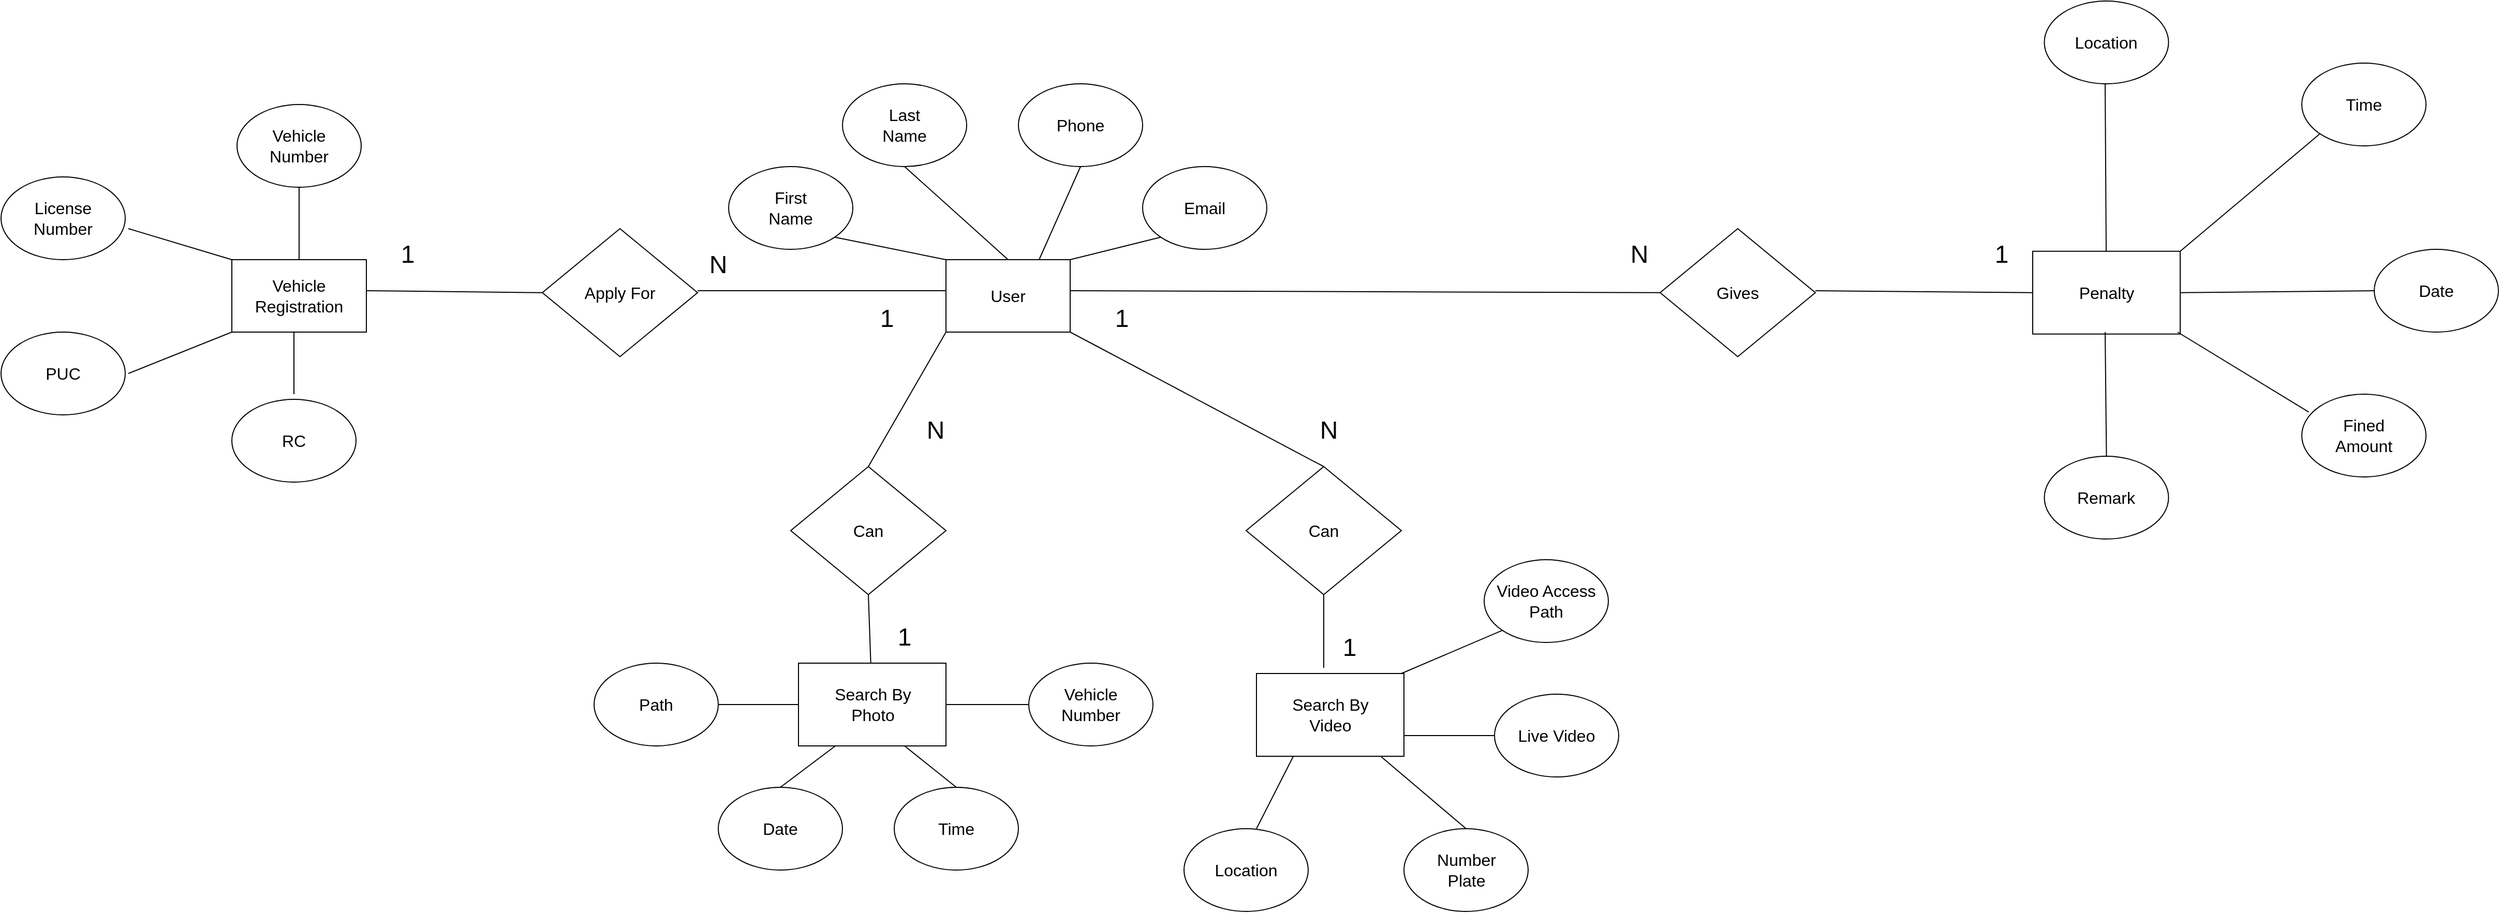 <mxfile version="21.2.8" type="device">
  <diagram name="Page-1" id="RI5AcVw6lWai6q6RAueT">
    <mxGraphModel dx="3452" dy="1573" grid="1" gridSize="10" guides="1" tooltips="1" connect="1" arrows="1" fold="1" page="1" pageScale="1" pageWidth="827" pageHeight="1169" math="0" shadow="0">
      <root>
        <mxCell id="0" />
        <mxCell id="1" parent="0" />
        <mxCell id="T9Rpsn0pCctgovdej0Oo-1" value="&lt;font size=&quot;3&quot;&gt;User&lt;/font&gt;" style="rounded=0;whiteSpace=wrap;html=1;" parent="1" vertex="1">
          <mxGeometry x="440" y="450" width="120" height="70" as="geometry" />
        </mxCell>
        <mxCell id="T9Rpsn0pCctgovdej0Oo-2" value="&lt;font size=&quot;3&quot;&gt;Last&lt;br&gt;Name&lt;br&gt;&lt;/font&gt;" style="ellipse;whiteSpace=wrap;html=1;" parent="1" vertex="1">
          <mxGeometry x="340" y="280" width="120" height="80" as="geometry" />
        </mxCell>
        <mxCell id="T9Rpsn0pCctgovdej0Oo-3" value="&lt;font size=&quot;3&quot;&gt;Phone&lt;/font&gt;" style="ellipse;whiteSpace=wrap;html=1;" parent="1" vertex="1">
          <mxGeometry x="510" y="280" width="120" height="80" as="geometry" />
        </mxCell>
        <mxCell id="T9Rpsn0pCctgovdej0Oo-4" value="&lt;font size=&quot;3&quot;&gt;First&lt;br&gt;Name&lt;/font&gt;" style="ellipse;whiteSpace=wrap;html=1;" parent="1" vertex="1">
          <mxGeometry x="230" y="360" width="120" height="80" as="geometry" />
        </mxCell>
        <mxCell id="T9Rpsn0pCctgovdej0Oo-5" value="&lt;font size=&quot;3&quot;&gt;Email&lt;/font&gt;" style="ellipse;whiteSpace=wrap;html=1;" parent="1" vertex="1">
          <mxGeometry x="630" y="360" width="120" height="80" as="geometry" />
        </mxCell>
        <mxCell id="T9Rpsn0pCctgovdej0Oo-6" value="" style="endArrow=none;html=1;rounded=0;" parent="1" edge="1">
          <mxGeometry width="50" height="50" relative="1" as="geometry">
            <mxPoint x="200" y="480" as="sourcePoint" />
            <mxPoint x="440" y="480" as="targetPoint" />
          </mxGeometry>
        </mxCell>
        <mxCell id="T9Rpsn0pCctgovdej0Oo-8" value="" style="endArrow=none;html=1;rounded=0;entryX=0;entryY=0;entryDx=0;entryDy=0;exitX=1;exitY=1;exitDx=0;exitDy=0;" parent="1" source="T9Rpsn0pCctgovdej0Oo-4" target="T9Rpsn0pCctgovdej0Oo-1" edge="1">
          <mxGeometry width="50" height="50" relative="1" as="geometry">
            <mxPoint x="400" y="400" as="sourcePoint" />
            <mxPoint x="450" y="350" as="targetPoint" />
          </mxGeometry>
        </mxCell>
        <mxCell id="T9Rpsn0pCctgovdej0Oo-9" value="" style="endArrow=none;html=1;rounded=0;exitX=0.5;exitY=0;exitDx=0;exitDy=0;entryX=0.5;entryY=1;entryDx=0;entryDy=0;" parent="1" source="T9Rpsn0pCctgovdej0Oo-1" target="T9Rpsn0pCctgovdej0Oo-2" edge="1">
          <mxGeometry width="50" height="50" relative="1" as="geometry">
            <mxPoint x="460" y="450" as="sourcePoint" />
            <mxPoint x="500" y="400" as="targetPoint" />
          </mxGeometry>
        </mxCell>
        <mxCell id="T9Rpsn0pCctgovdej0Oo-10" value="" style="endArrow=none;html=1;rounded=0;exitX=0.75;exitY=0;exitDx=0;exitDy=0;entryX=0.5;entryY=1;entryDx=0;entryDy=0;" parent="1" source="T9Rpsn0pCctgovdej0Oo-1" target="T9Rpsn0pCctgovdej0Oo-3" edge="1">
          <mxGeometry width="50" height="50" relative="1" as="geometry">
            <mxPoint x="590" y="490" as="sourcePoint" />
            <mxPoint x="640" y="440" as="targetPoint" />
          </mxGeometry>
        </mxCell>
        <mxCell id="T9Rpsn0pCctgovdej0Oo-11" value="&lt;font size=&quot;3&quot;&gt;Apply For&lt;/font&gt;" style="rhombus;whiteSpace=wrap;html=1;" parent="1" vertex="1">
          <mxGeometry x="50" y="420" width="150" height="123.75" as="geometry" />
        </mxCell>
        <mxCell id="T9Rpsn0pCctgovdej0Oo-12" value="&lt;font size=&quot;3&quot;&gt;Vehicle&lt;br&gt;Registration&lt;br&gt;&lt;/font&gt;" style="rounded=0;whiteSpace=wrap;html=1;" parent="1" vertex="1">
          <mxGeometry x="-250" y="450" width="130" height="70" as="geometry" />
        </mxCell>
        <mxCell id="T9Rpsn0pCctgovdej0Oo-14" value="" style="endArrow=none;html=1;rounded=0;entryX=0;entryY=0.5;entryDx=0;entryDy=0;" parent="1" target="T9Rpsn0pCctgovdej0Oo-11" edge="1">
          <mxGeometry width="50" height="50" relative="1" as="geometry">
            <mxPoint x="-120" y="480" as="sourcePoint" />
            <mxPoint x="-70" y="430" as="targetPoint" />
          </mxGeometry>
        </mxCell>
        <mxCell id="T9Rpsn0pCctgovdej0Oo-15" value="&lt;font size=&quot;3&quot;&gt;RC&lt;/font&gt;" style="ellipse;whiteSpace=wrap;html=1;" parent="1" vertex="1">
          <mxGeometry x="-250" y="585" width="120" height="80" as="geometry" />
        </mxCell>
        <mxCell id="T9Rpsn0pCctgovdej0Oo-16" value="&lt;font size=&quot;3&quot;&gt;PUC&lt;/font&gt;" style="ellipse;whiteSpace=wrap;html=1;" parent="1" vertex="1">
          <mxGeometry x="-473" y="520" width="120" height="80" as="geometry" />
        </mxCell>
        <mxCell id="T9Rpsn0pCctgovdej0Oo-17" value="&lt;font size=&quot;3&quot;&gt;License&lt;br&gt;Number&lt;br&gt;&lt;/font&gt;" style="ellipse;whiteSpace=wrap;html=1;" parent="1" vertex="1">
          <mxGeometry x="-473" y="370" width="120" height="80" as="geometry" />
        </mxCell>
        <mxCell id="T9Rpsn0pCctgovdej0Oo-18" value="&lt;font size=&quot;3&quot;&gt;Vehicle&lt;br&gt;Number&lt;/font&gt;" style="ellipse;whiteSpace=wrap;html=1;" parent="1" vertex="1">
          <mxGeometry x="-245" y="300" width="120" height="80" as="geometry" />
        </mxCell>
        <mxCell id="T9Rpsn0pCctgovdej0Oo-19" value="" style="endArrow=none;html=1;rounded=0;entryX=0;entryY=1;entryDx=0;entryDy=0;" parent="1" target="T9Rpsn0pCctgovdej0Oo-12" edge="1">
          <mxGeometry width="50" height="50" relative="1" as="geometry">
            <mxPoint x="-350" y="560" as="sourcePoint" />
            <mxPoint x="-300" y="510" as="targetPoint" />
          </mxGeometry>
        </mxCell>
        <mxCell id="T9Rpsn0pCctgovdej0Oo-20" value="" style="endArrow=none;html=1;rounded=0;entryX=0;entryY=0;entryDx=0;entryDy=0;" parent="1" target="T9Rpsn0pCctgovdej0Oo-12" edge="1">
          <mxGeometry width="50" height="50" relative="1" as="geometry">
            <mxPoint x="-350" y="420" as="sourcePoint" />
            <mxPoint x="-300" y="370" as="targetPoint" />
          </mxGeometry>
        </mxCell>
        <mxCell id="T9Rpsn0pCctgovdej0Oo-21" value="" style="endArrow=none;html=1;rounded=0;entryX=0.5;entryY=0;entryDx=0;entryDy=0;exitX=0.5;exitY=1;exitDx=0;exitDy=0;" parent="1" source="T9Rpsn0pCctgovdej0Oo-18" target="T9Rpsn0pCctgovdej0Oo-12" edge="1">
          <mxGeometry width="50" height="50" relative="1" as="geometry">
            <mxPoint x="-190" y="380" as="sourcePoint" />
            <mxPoint x="-140" y="330" as="targetPoint" />
          </mxGeometry>
        </mxCell>
        <mxCell id="T9Rpsn0pCctgovdej0Oo-22" value="" style="endArrow=none;html=1;rounded=0;" parent="1" edge="1">
          <mxGeometry width="50" height="50" relative="1" as="geometry">
            <mxPoint x="-190" y="580" as="sourcePoint" />
            <mxPoint x="-190" y="520" as="targetPoint" />
          </mxGeometry>
        </mxCell>
        <mxCell id="T9Rpsn0pCctgovdej0Oo-23" value="" style="endArrow=none;html=1;rounded=0;exitX=0;exitY=1;exitDx=0;exitDy=0;" parent="1" source="T9Rpsn0pCctgovdej0Oo-5" edge="1">
          <mxGeometry width="50" height="50" relative="1" as="geometry">
            <mxPoint x="450" y="570" as="sourcePoint" />
            <mxPoint x="560" y="450" as="targetPoint" />
          </mxGeometry>
        </mxCell>
        <mxCell id="T9Rpsn0pCctgovdej0Oo-24" value="" style="endArrow=none;html=1;rounded=0;exitX=0.5;exitY=0;exitDx=0;exitDy=0;entryX=0;entryY=1;entryDx=0;entryDy=0;" parent="1" source="T9Rpsn0pCctgovdej0Oo-25" target="T9Rpsn0pCctgovdej0Oo-1" edge="1">
          <mxGeometry width="50" height="50" relative="1" as="geometry">
            <mxPoint x="500" y="600" as="sourcePoint" />
            <mxPoint x="500" y="520" as="targetPoint" />
          </mxGeometry>
        </mxCell>
        <mxCell id="T9Rpsn0pCctgovdej0Oo-25" value="&lt;font size=&quot;3&quot;&gt;Can&lt;/font&gt;" style="rhombus;whiteSpace=wrap;html=1;" parent="1" vertex="1">
          <mxGeometry x="290" y="650" width="150" height="123.75" as="geometry" />
        </mxCell>
        <mxCell id="T9Rpsn0pCctgovdej0Oo-26" value="" style="endArrow=none;html=1;rounded=0;exitX=0.5;exitY=1;exitDx=0;exitDy=0;" parent="1" source="T9Rpsn0pCctgovdej0Oo-25" target="T9Rpsn0pCctgovdej0Oo-27" edge="1">
          <mxGeometry width="50" height="50" relative="1" as="geometry">
            <mxPoint x="370" y="840" as="sourcePoint" />
            <mxPoint x="370" y="770" as="targetPoint" />
          </mxGeometry>
        </mxCell>
        <mxCell id="T9Rpsn0pCctgovdej0Oo-27" value="&lt;font size=&quot;3&quot;&gt;Search By&lt;br&gt;Photo&lt;br&gt;&lt;/font&gt;" style="rounded=0;whiteSpace=wrap;html=1;" parent="1" vertex="1">
          <mxGeometry x="297.5" y="840" width="142.5" height="80" as="geometry" />
        </mxCell>
        <mxCell id="T9Rpsn0pCctgovdej0Oo-28" value="&lt;font size=&quot;3&quot;&gt;Path&lt;/font&gt;" style="ellipse;whiteSpace=wrap;html=1;" parent="1" vertex="1">
          <mxGeometry x="100" y="840" width="120" height="80" as="geometry" />
        </mxCell>
        <mxCell id="T9Rpsn0pCctgovdej0Oo-29" value="&lt;font size=&quot;3&quot;&gt;Date&lt;/font&gt;" style="ellipse;whiteSpace=wrap;html=1;" parent="1" vertex="1">
          <mxGeometry x="220" y="960" width="120" height="80" as="geometry" />
        </mxCell>
        <mxCell id="T9Rpsn0pCctgovdej0Oo-30" value="&lt;font size=&quot;3&quot;&gt;Time&lt;/font&gt;" style="ellipse;whiteSpace=wrap;html=1;" parent="1" vertex="1">
          <mxGeometry x="390" y="960" width="120" height="80" as="geometry" />
        </mxCell>
        <mxCell id="T9Rpsn0pCctgovdej0Oo-31" value="&lt;font size=&quot;3&quot;&gt;Vehicle&lt;br&gt;Number&lt;br&gt;&lt;/font&gt;" style="ellipse;whiteSpace=wrap;html=1;" parent="1" vertex="1">
          <mxGeometry x="520" y="840" width="120" height="80" as="geometry" />
        </mxCell>
        <mxCell id="T9Rpsn0pCctgovdej0Oo-32" value="" style="endArrow=none;html=1;rounded=0;entryX=0;entryY=0.5;entryDx=0;entryDy=0;" parent="1" target="T9Rpsn0pCctgovdej0Oo-27" edge="1">
          <mxGeometry width="50" height="50" relative="1" as="geometry">
            <mxPoint x="220" y="880" as="sourcePoint" />
            <mxPoint x="270" y="830" as="targetPoint" />
          </mxGeometry>
        </mxCell>
        <mxCell id="T9Rpsn0pCctgovdej0Oo-33" value="" style="endArrow=none;html=1;rounded=0;exitX=0.5;exitY=0;exitDx=0;exitDy=0;entryX=0.25;entryY=1;entryDx=0;entryDy=0;" parent="1" source="T9Rpsn0pCctgovdej0Oo-29" target="T9Rpsn0pCctgovdej0Oo-27" edge="1">
          <mxGeometry width="50" height="50" relative="1" as="geometry">
            <mxPoint x="350" y="890" as="sourcePoint" />
            <mxPoint x="400" y="840" as="targetPoint" />
          </mxGeometry>
        </mxCell>
        <mxCell id="T9Rpsn0pCctgovdej0Oo-34" value="" style="endArrow=none;html=1;rounded=0;exitX=0.5;exitY=0;exitDx=0;exitDy=0;" parent="1" source="T9Rpsn0pCctgovdej0Oo-30" edge="1">
          <mxGeometry width="50" height="50" relative="1" as="geometry">
            <mxPoint x="350" y="970" as="sourcePoint" />
            <mxPoint x="400" y="920" as="targetPoint" />
          </mxGeometry>
        </mxCell>
        <mxCell id="T9Rpsn0pCctgovdej0Oo-35" value="" style="endArrow=none;html=1;rounded=0;entryX=0;entryY=0.5;entryDx=0;entryDy=0;" parent="1" target="T9Rpsn0pCctgovdej0Oo-31" edge="1">
          <mxGeometry width="50" height="50" relative="1" as="geometry">
            <mxPoint x="440" y="880" as="sourcePoint" />
            <mxPoint x="490" y="830" as="targetPoint" />
          </mxGeometry>
        </mxCell>
        <mxCell id="T9Rpsn0pCctgovdej0Oo-36" value="" style="endArrow=none;html=1;rounded=0;exitX=0.5;exitY=0;exitDx=0;exitDy=0;" parent="1" source="T9Rpsn0pCctgovdej0Oo-38" edge="1">
          <mxGeometry width="50" height="50" relative="1" as="geometry">
            <mxPoint x="630" y="650" as="sourcePoint" />
            <mxPoint x="560" y="520" as="targetPoint" />
          </mxGeometry>
        </mxCell>
        <mxCell id="T9Rpsn0pCctgovdej0Oo-38" value="&lt;font size=&quot;3&quot;&gt;Can&lt;/font&gt;" style="rhombus;whiteSpace=wrap;html=1;" parent="1" vertex="1">
          <mxGeometry x="730" y="650" width="150" height="123.75" as="geometry" />
        </mxCell>
        <mxCell id="T9Rpsn0pCctgovdej0Oo-39" value="&lt;font size=&quot;3&quot;&gt;Video Access&lt;br&gt;Path&lt;br&gt;&lt;/font&gt;" style="ellipse;whiteSpace=wrap;html=1;" parent="1" vertex="1">
          <mxGeometry x="960" y="740" width="120" height="80" as="geometry" />
        </mxCell>
        <mxCell id="T9Rpsn0pCctgovdej0Oo-41" value="&lt;font size=&quot;3&quot;&gt;Search By&lt;br&gt;Video&lt;br&gt;&lt;/font&gt;" style="rounded=0;whiteSpace=wrap;html=1;" parent="1" vertex="1">
          <mxGeometry x="740" y="850" width="142.5" height="80" as="geometry" />
        </mxCell>
        <mxCell id="T9Rpsn0pCctgovdej0Oo-42" value="" style="endArrow=none;html=1;rounded=0;" parent="1" source="T9Rpsn0pCctgovdej0Oo-38" edge="1">
          <mxGeometry width="50" height="50" relative="1" as="geometry">
            <mxPoint x="805" y="823.75" as="sourcePoint" />
            <mxPoint x="805" y="844.461" as="targetPoint" />
          </mxGeometry>
        </mxCell>
        <mxCell id="T9Rpsn0pCctgovdej0Oo-43" value="&lt;font size=&quot;3&quot;&gt;Live Video&lt;/font&gt;" style="ellipse;whiteSpace=wrap;html=1;" parent="1" vertex="1">
          <mxGeometry x="970" y="870" width="120" height="80" as="geometry" />
        </mxCell>
        <mxCell id="T9Rpsn0pCctgovdej0Oo-44" value="&lt;font size=&quot;3&quot;&gt;Location&lt;/font&gt;" style="ellipse;whiteSpace=wrap;html=1;" parent="1" vertex="1">
          <mxGeometry x="670" y="1000" width="120" height="80" as="geometry" />
        </mxCell>
        <mxCell id="T9Rpsn0pCctgovdej0Oo-45" value="&lt;font size=&quot;3&quot;&gt;Number&lt;br&gt;Plate&lt;/font&gt;" style="ellipse;whiteSpace=wrap;html=1;" parent="1" vertex="1">
          <mxGeometry x="882.5" y="1000" width="120" height="80" as="geometry" />
        </mxCell>
        <mxCell id="T9Rpsn0pCctgovdej0Oo-46" value="" style="endArrow=none;html=1;rounded=0;entryX=0;entryY=1;entryDx=0;entryDy=0;" parent="1" target="T9Rpsn0pCctgovdej0Oo-39" edge="1">
          <mxGeometry width="50" height="50" relative="1" as="geometry">
            <mxPoint x="880" y="850" as="sourcePoint" />
            <mxPoint x="930" y="800" as="targetPoint" />
          </mxGeometry>
        </mxCell>
        <mxCell id="T9Rpsn0pCctgovdej0Oo-47" value="" style="endArrow=none;html=1;rounded=0;entryX=0;entryY=0.5;entryDx=0;entryDy=0;exitX=1;exitY=0.75;exitDx=0;exitDy=0;" parent="1" source="T9Rpsn0pCctgovdej0Oo-41" target="T9Rpsn0pCctgovdej0Oo-43" edge="1">
          <mxGeometry width="50" height="50" relative="1" as="geometry">
            <mxPoint x="880" y="900" as="sourcePoint" />
            <mxPoint x="930" y="850" as="targetPoint" />
          </mxGeometry>
        </mxCell>
        <mxCell id="T9Rpsn0pCctgovdej0Oo-48" value="" style="endArrow=none;html=1;rounded=0;entryX=0.25;entryY=1;entryDx=0;entryDy=0;" parent="1" target="T9Rpsn0pCctgovdej0Oo-41" edge="1">
          <mxGeometry width="50" height="50" relative="1" as="geometry">
            <mxPoint x="740" y="1000" as="sourcePoint" />
            <mxPoint x="790" y="950" as="targetPoint" />
          </mxGeometry>
        </mxCell>
        <mxCell id="T9Rpsn0pCctgovdej0Oo-49" value="" style="endArrow=none;html=1;rounded=0;exitX=0.5;exitY=0;exitDx=0;exitDy=0;" parent="1" source="T9Rpsn0pCctgovdej0Oo-45" edge="1">
          <mxGeometry width="50" height="50" relative="1" as="geometry">
            <mxPoint x="810" y="980" as="sourcePoint" />
            <mxPoint x="860" y="930" as="targetPoint" />
          </mxGeometry>
        </mxCell>
        <mxCell id="T9Rpsn0pCctgovdej0Oo-51" value="" style="endArrow=none;html=1;rounded=0;entryX=0;entryY=0.5;entryDx=0;entryDy=0;" parent="1" target="T9Rpsn0pCctgovdej0Oo-52" edge="1">
          <mxGeometry width="50" height="50" relative="1" as="geometry">
            <mxPoint x="560" y="480" as="sourcePoint" />
            <mxPoint x="880" y="480" as="targetPoint" />
          </mxGeometry>
        </mxCell>
        <mxCell id="T9Rpsn0pCctgovdej0Oo-52" value="&lt;font size=&quot;3&quot;&gt;Gives&lt;/font&gt;" style="rhombus;whiteSpace=wrap;html=1;" parent="1" vertex="1">
          <mxGeometry x="1130" y="420" width="150" height="123.75" as="geometry" />
        </mxCell>
        <mxCell id="T9Rpsn0pCctgovdej0Oo-54" value="&lt;font size=&quot;3&quot;&gt;Penalty&lt;br&gt;&lt;/font&gt;" style="rounded=0;whiteSpace=wrap;html=1;" parent="1" vertex="1">
          <mxGeometry x="1490" y="441.88" width="142.5" height="80" as="geometry" />
        </mxCell>
        <mxCell id="T9Rpsn0pCctgovdej0Oo-55" value="" style="endArrow=none;html=1;rounded=0;entryX=0;entryY=0.5;entryDx=0;entryDy=0;" parent="1" target="T9Rpsn0pCctgovdej0Oo-54" edge="1">
          <mxGeometry width="50" height="50" relative="1" as="geometry">
            <mxPoint x="1280" y="480" as="sourcePoint" />
            <mxPoint x="1330" y="430" as="targetPoint" />
          </mxGeometry>
        </mxCell>
        <mxCell id="T9Rpsn0pCctgovdej0Oo-56" value="&lt;font size=&quot;3&quot;&gt;Location&lt;br&gt;&lt;/font&gt;" style="ellipse;whiteSpace=wrap;html=1;" parent="1" vertex="1">
          <mxGeometry x="1501.25" y="200" width="120" height="80" as="geometry" />
        </mxCell>
        <mxCell id="T9Rpsn0pCctgovdej0Oo-57" value="&lt;font size=&quot;3&quot;&gt;Date&lt;br&gt;&lt;/font&gt;" style="ellipse;whiteSpace=wrap;html=1;" parent="1" vertex="1">
          <mxGeometry x="1820" y="440" width="120" height="80" as="geometry" />
        </mxCell>
        <mxCell id="T9Rpsn0pCctgovdej0Oo-58" value="&lt;font size=&quot;3&quot;&gt;Fined&lt;br&gt;Amount&lt;br&gt;&lt;/font&gt;" style="ellipse;whiteSpace=wrap;html=1;" parent="1" vertex="1">
          <mxGeometry x="1750" y="580" width="120" height="80" as="geometry" />
        </mxCell>
        <mxCell id="T9Rpsn0pCctgovdej0Oo-59" value="&lt;font size=&quot;3&quot;&gt;Remark&lt;br&gt;&lt;/font&gt;" style="ellipse;whiteSpace=wrap;html=1;" parent="1" vertex="1">
          <mxGeometry x="1501.25" y="640" width="120" height="80" as="geometry" />
        </mxCell>
        <mxCell id="T9Rpsn0pCctgovdej0Oo-60" value="&lt;font size=&quot;3&quot;&gt;Time&lt;br&gt;&lt;/font&gt;" style="ellipse;whiteSpace=wrap;html=1;" parent="1" vertex="1">
          <mxGeometry x="1750" y="260" width="120" height="80" as="geometry" />
        </mxCell>
        <mxCell id="T9Rpsn0pCctgovdej0Oo-61" value="" style="endArrow=none;html=1;rounded=0;" parent="1" source="T9Rpsn0pCctgovdej0Oo-54" edge="1">
          <mxGeometry width="50" height="50" relative="1" as="geometry">
            <mxPoint x="1510" y="330" as="sourcePoint" />
            <mxPoint x="1560" y="280" as="targetPoint" />
          </mxGeometry>
        </mxCell>
        <mxCell id="T9Rpsn0pCctgovdej0Oo-62" value="" style="endArrow=none;html=1;rounded=0;exitX=1;exitY=0;exitDx=0;exitDy=0;entryX=0;entryY=1;entryDx=0;entryDy=0;" parent="1" source="T9Rpsn0pCctgovdej0Oo-54" target="T9Rpsn0pCctgovdej0Oo-60" edge="1">
          <mxGeometry width="50" height="50" relative="1" as="geometry">
            <mxPoint x="1730" y="410" as="sourcePoint" />
            <mxPoint x="1780" y="360" as="targetPoint" />
          </mxGeometry>
        </mxCell>
        <mxCell id="T9Rpsn0pCctgovdej0Oo-63" value="" style="endArrow=none;html=1;rounded=0;exitX=0;exitY=0.5;exitDx=0;exitDy=0;entryX=1;entryY=0.5;entryDx=0;entryDy=0;" parent="1" source="T9Rpsn0pCctgovdej0Oo-57" target="T9Rpsn0pCctgovdej0Oo-54" edge="1">
          <mxGeometry width="50" height="50" relative="1" as="geometry">
            <mxPoint x="1580" y="570" as="sourcePoint" />
            <mxPoint x="1630" y="520" as="targetPoint" />
          </mxGeometry>
        </mxCell>
        <mxCell id="T9Rpsn0pCctgovdej0Oo-64" value="" style="endArrow=none;html=1;rounded=0;exitX=0.056;exitY=0.216;exitDx=0;exitDy=0;exitPerimeter=0;" parent="1" source="T9Rpsn0pCctgovdej0Oo-58" edge="1">
          <mxGeometry width="50" height="50" relative="1" as="geometry">
            <mxPoint x="1580" y="570" as="sourcePoint" />
            <mxPoint x="1630" y="520" as="targetPoint" />
          </mxGeometry>
        </mxCell>
        <mxCell id="T9Rpsn0pCctgovdej0Oo-65" value="" style="endArrow=none;html=1;rounded=0;exitX=0.5;exitY=0;exitDx=0;exitDy=0;" parent="1" source="T9Rpsn0pCctgovdej0Oo-59" edge="1">
          <mxGeometry width="50" height="50" relative="1" as="geometry">
            <mxPoint x="1510" y="570" as="sourcePoint" />
            <mxPoint x="1560" y="520" as="targetPoint" />
          </mxGeometry>
        </mxCell>
        <mxCell id="T9Rpsn0pCctgovdej0Oo-75" value="&lt;font style=&quot;font-size: 24px;&quot;&gt;1&lt;/font&gt;" style="text;html=1;strokeColor=none;fillColor=none;align=center;verticalAlign=middle;whiteSpace=wrap;rounded=0;" parent="1" vertex="1">
          <mxGeometry x="-110" y="430" width="60" height="30" as="geometry" />
        </mxCell>
        <mxCell id="T9Rpsn0pCctgovdej0Oo-78" value="&lt;font style=&quot;font-size: 24px;&quot;&gt;1&lt;/font&gt;" style="text;html=1;strokeColor=none;fillColor=none;align=center;verticalAlign=middle;whiteSpace=wrap;rounded=0;" parent="1" vertex="1">
          <mxGeometry x="370" y="800" width="60" height="30" as="geometry" />
        </mxCell>
        <mxCell id="T9Rpsn0pCctgovdej0Oo-79" value="&lt;font style=&quot;font-size: 24px;&quot;&gt;1&lt;/font&gt;" style="text;html=1;strokeColor=none;fillColor=none;align=center;verticalAlign=middle;whiteSpace=wrap;rounded=0;" parent="1" vertex="1">
          <mxGeometry x="800" y="810" width="60" height="30" as="geometry" />
        </mxCell>
        <mxCell id="T9Rpsn0pCctgovdej0Oo-80" value="&lt;font style=&quot;font-size: 24px;&quot;&gt;1&lt;/font&gt;" style="text;html=1;strokeColor=none;fillColor=none;align=center;verticalAlign=middle;whiteSpace=wrap;rounded=0;" parent="1" vertex="1">
          <mxGeometry x="1430" y="430" width="60" height="30" as="geometry" />
        </mxCell>
        <mxCell id="T9Rpsn0pCctgovdej0Oo-81" value="&lt;span style=&quot;font-size: 24px;&quot;&gt;N&lt;/span&gt;" style="text;html=1;strokeColor=none;fillColor=none;align=center;verticalAlign=middle;whiteSpace=wrap;rounded=0;" parent="1" vertex="1">
          <mxGeometry x="190" y="440" width="60" height="30" as="geometry" />
        </mxCell>
        <mxCell id="T9Rpsn0pCctgovdej0Oo-83" value="&lt;span style=&quot;font-size: 24px;&quot;&gt;N&lt;/span&gt;" style="text;html=1;strokeColor=none;fillColor=none;align=center;verticalAlign=middle;whiteSpace=wrap;rounded=0;" parent="1" vertex="1">
          <mxGeometry x="1080" y="430" width="60" height="30" as="geometry" />
        </mxCell>
        <mxCell id="T9Rpsn0pCctgovdej0Oo-84" value="&lt;span style=&quot;font-size: 24px;&quot;&gt;N&lt;/span&gt;" style="text;html=1;strokeColor=none;fillColor=none;align=center;verticalAlign=middle;whiteSpace=wrap;rounded=0;" parent="1" vertex="1">
          <mxGeometry x="400" y="600" width="60" height="30" as="geometry" />
        </mxCell>
        <mxCell id="T9Rpsn0pCctgovdej0Oo-85" value="&lt;span style=&quot;font-size: 24px;&quot;&gt;N&lt;/span&gt;" style="text;html=1;strokeColor=none;fillColor=none;align=center;verticalAlign=middle;whiteSpace=wrap;rounded=0;" parent="1" vertex="1">
          <mxGeometry x="780" y="600" width="60" height="30" as="geometry" />
        </mxCell>
        <mxCell id="T9Rpsn0pCctgovdej0Oo-87" value="&lt;font style=&quot;font-size: 24px;&quot;&gt;1&lt;/font&gt;" style="text;html=1;strokeColor=none;fillColor=none;align=center;verticalAlign=middle;whiteSpace=wrap;rounded=0;" parent="1" vertex="1">
          <mxGeometry x="580" y="491.88" width="60" height="30" as="geometry" />
        </mxCell>
        <mxCell id="T9Rpsn0pCctgovdej0Oo-88" value="&lt;font style=&quot;font-size: 24px;&quot;&gt;1&lt;/font&gt;" style="text;html=1;strokeColor=none;fillColor=none;align=center;verticalAlign=middle;whiteSpace=wrap;rounded=0;" parent="1" vertex="1">
          <mxGeometry x="353" y="491.88" width="60" height="30" as="geometry" />
        </mxCell>
      </root>
    </mxGraphModel>
  </diagram>
</mxfile>
